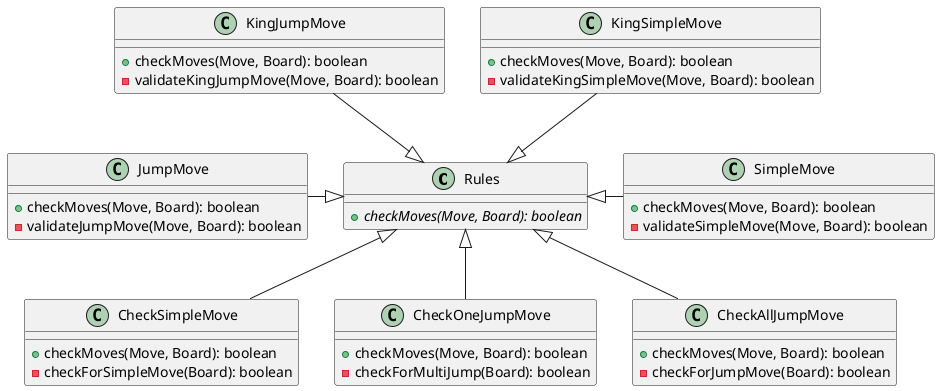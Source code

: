 @startuml rules
class Rules {
  +{abstract}checkMoves(Move, Board): boolean
}

class SimpleMove {
  +checkMoves(Move, Board): boolean
  -validateSimpleMove(Move, Board): boolean
}

class JumpMove {
  +checkMoves(Move, Board): boolean
  -validateJumpMove(Move, Board): boolean
}

class KingSimpleMove {
  +checkMoves(Move, Board): boolean
  -validateKingSimpleMove(Move, Board): boolean
}

class KingJumpMove {
  +checkMoves(Move, Board): boolean
  -validateKingJumpMove(Move, Board): boolean
}

class CheckSimpleMove {
  +checkMoves(Move, Board): boolean
  -checkForSimpleMove(Board): boolean
}

class CheckOneJumpMove {
  +checkMoves(Move, Board): boolean
  -checkForMultiJump(Board): boolean
}

class CheckAllJumpMove {
  +checkMoves(Move, Board): boolean
  -checkForJumpMove(Board): boolean
}

together {
  class Rules
  class SimpleMove
  class JumpMove
  class KingSimpleMove
  class KingJumpMove
  class CheckSimpleMove
  class CheckOneJumpMove
  class CheckAllJumpMove
}

Rules <|- SimpleMove
Rules <|-left JumpMove
Rules <|-up- KingSimpleMove
Rules <|-up- KingJumpMove
Rules <|-down- CheckSimpleMove
Rules <|-down- CheckOneJumpMove
Rules <|-down- CheckAllJumpMove

@enduml
